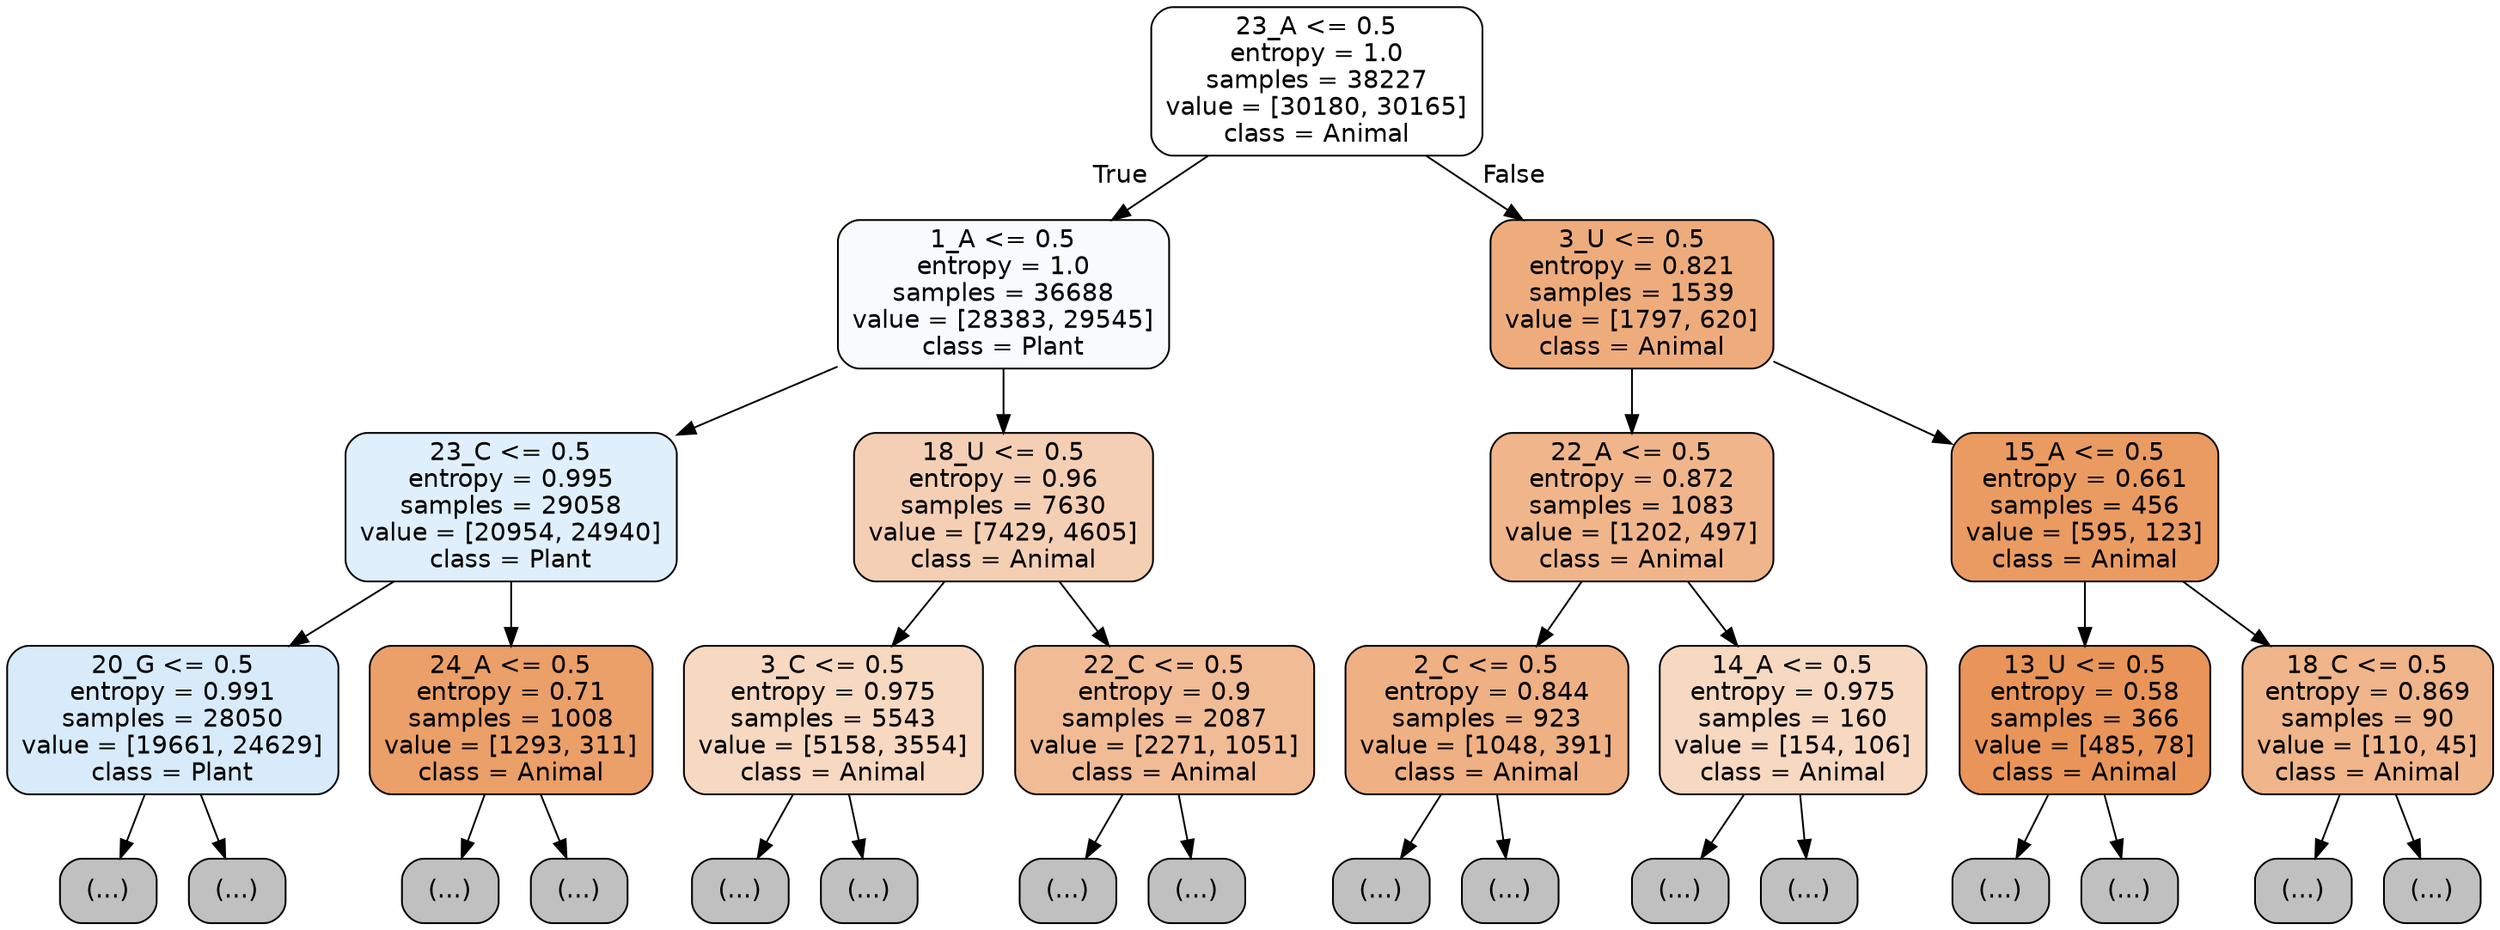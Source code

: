 digraph Tree {
node [shape=box, style="filled, rounded", color="black", fontname="helvetica"] ;
edge [fontname="helvetica"] ;
0 [label="23_A <= 0.5\nentropy = 1.0\nsamples = 38227\nvalue = [30180, 30165]\nclass = Animal", fillcolor="#ffffff"] ;
1 [label="1_A <= 0.5\nentropy = 1.0\nsamples = 36688\nvalue = [28383, 29545]\nclass = Plant", fillcolor="#f7fbfe"] ;
0 -> 1 [labeldistance=2.5, labelangle=45, headlabel="True"] ;
2 [label="23_C <= 0.5\nentropy = 0.995\nsamples = 29058\nvalue = [20954, 24940]\nclass = Plant", fillcolor="#dfeffb"] ;
1 -> 2 ;
3 [label="20_G <= 0.5\nentropy = 0.991\nsamples = 28050\nvalue = [19661, 24629]\nclass = Plant", fillcolor="#d7ebfa"] ;
2 -> 3 ;
4 [label="(...)", fillcolor="#C0C0C0"] ;
3 -> 4 ;
8899 [label="(...)", fillcolor="#C0C0C0"] ;
3 -> 8899 ;
11768 [label="24_A <= 0.5\nentropy = 0.71\nsamples = 1008\nvalue = [1293, 311]\nclass = Animal", fillcolor="#eb9f69"] ;
2 -> 11768 ;
11769 [label="(...)", fillcolor="#C0C0C0"] ;
11768 -> 11769 ;
12180 [label="(...)", fillcolor="#C0C0C0"] ;
11768 -> 12180 ;
12253 [label="18_U <= 0.5\nentropy = 0.96\nsamples = 7630\nvalue = [7429, 4605]\nclass = Animal", fillcolor="#f5cfb4"] ;
1 -> 12253 ;
12254 [label="3_C <= 0.5\nentropy = 0.975\nsamples = 5543\nvalue = [5158, 3554]\nclass = Animal", fillcolor="#f7d8c1"] ;
12253 -> 12254 ;
12255 [label="(...)", fillcolor="#C0C0C0"] ;
12254 -> 12255 ;
14512 [label="(...)", fillcolor="#C0C0C0"] ;
12254 -> 14512 ;
15073 [label="22_C <= 0.5\nentropy = 0.9\nsamples = 2087\nvalue = [2271, 1051]\nclass = Animal", fillcolor="#f1bb95"] ;
12253 -> 15073 ;
15074 [label="(...)", fillcolor="#C0C0C0"] ;
15073 -> 15074 ;
15991 [label="(...)", fillcolor="#C0C0C0"] ;
15073 -> 15991 ;
16080 [label="3_U <= 0.5\nentropy = 0.821\nsamples = 1539\nvalue = [1797, 620]\nclass = Animal", fillcolor="#eeac7d"] ;
0 -> 16080 [labeldistance=2.5, labelangle=-45, headlabel="False"] ;
16081 [label="22_A <= 0.5\nentropy = 0.872\nsamples = 1083\nvalue = [1202, 497]\nclass = Animal", fillcolor="#f0b58b"] ;
16080 -> 16081 ;
16082 [label="2_C <= 0.5\nentropy = 0.844\nsamples = 923\nvalue = [1048, 391]\nclass = Animal", fillcolor="#efb083"] ;
16081 -> 16082 ;
16083 [label="(...)", fillcolor="#C0C0C0"] ;
16082 -> 16083 ;
16424 [label="(...)", fillcolor="#C0C0C0"] ;
16082 -> 16424 ;
16517 [label="14_A <= 0.5\nentropy = 0.975\nsamples = 160\nvalue = [154, 106]\nclass = Animal", fillcolor="#f7d8c1"] ;
16081 -> 16517 ;
16518 [label="(...)", fillcolor="#C0C0C0"] ;
16517 -> 16518 ;
16585 [label="(...)", fillcolor="#C0C0C0"] ;
16517 -> 16585 ;
16624 [label="15_A <= 0.5\nentropy = 0.661\nsamples = 456\nvalue = [595, 123]\nclass = Animal", fillcolor="#ea9b62"] ;
16080 -> 16624 ;
16625 [label="13_U <= 0.5\nentropy = 0.58\nsamples = 366\nvalue = [485, 78]\nclass = Animal", fillcolor="#e99559"] ;
16624 -> 16625 ;
16626 [label="(...)", fillcolor="#C0C0C0"] ;
16625 -> 16626 ;
16721 [label="(...)", fillcolor="#C0C0C0"] ;
16625 -> 16721 ;
16758 [label="18_C <= 0.5\nentropy = 0.869\nsamples = 90\nvalue = [110, 45]\nclass = Animal", fillcolor="#f0b58a"] ;
16624 -> 16758 ;
16759 [label="(...)", fillcolor="#C0C0C0"] ;
16758 -> 16759 ;
16794 [label="(...)", fillcolor="#C0C0C0"] ;
16758 -> 16794 ;
}